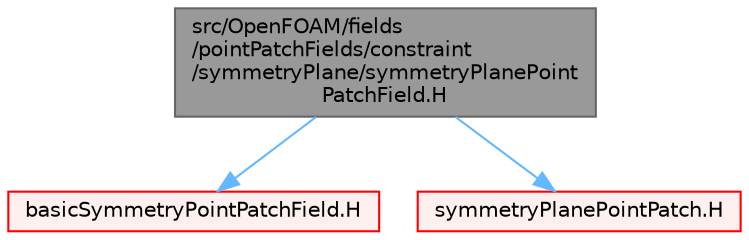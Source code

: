 digraph "src/OpenFOAM/fields/pointPatchFields/constraint/symmetryPlane/symmetryPlanePointPatchField.H"
{
 // LATEX_PDF_SIZE
  bgcolor="transparent";
  edge [fontname=Helvetica,fontsize=10,labelfontname=Helvetica,labelfontsize=10];
  node [fontname=Helvetica,fontsize=10,shape=box,height=0.2,width=0.4];
  Node1 [id="Node000001",label="src/OpenFOAM/fields\l/pointPatchFields/constraint\l/symmetryPlane/symmetryPlanePoint\lPatchField.H",height=0.2,width=0.4,color="gray40", fillcolor="grey60", style="filled", fontcolor="black",tooltip=" "];
  Node1 -> Node2 [id="edge1_Node000001_Node000002",color="steelblue1",style="solid",tooltip=" "];
  Node2 [id="Node000002",label="basicSymmetryPointPatchField.H",height=0.2,width=0.4,color="red", fillcolor="#FFF0F0", style="filled",URL="$basicSymmetryPointPatchField_8H.html",tooltip=" "];
  Node1 -> Node269 [id="edge2_Node000001_Node000269",color="steelblue1",style="solid",tooltip=" "];
  Node269 [id="Node000269",label="symmetryPlanePointPatch.H",height=0.2,width=0.4,color="red", fillcolor="#FFF0F0", style="filled",URL="$symmetryPlanePointPatch_8H.html",tooltip=" "];
}
